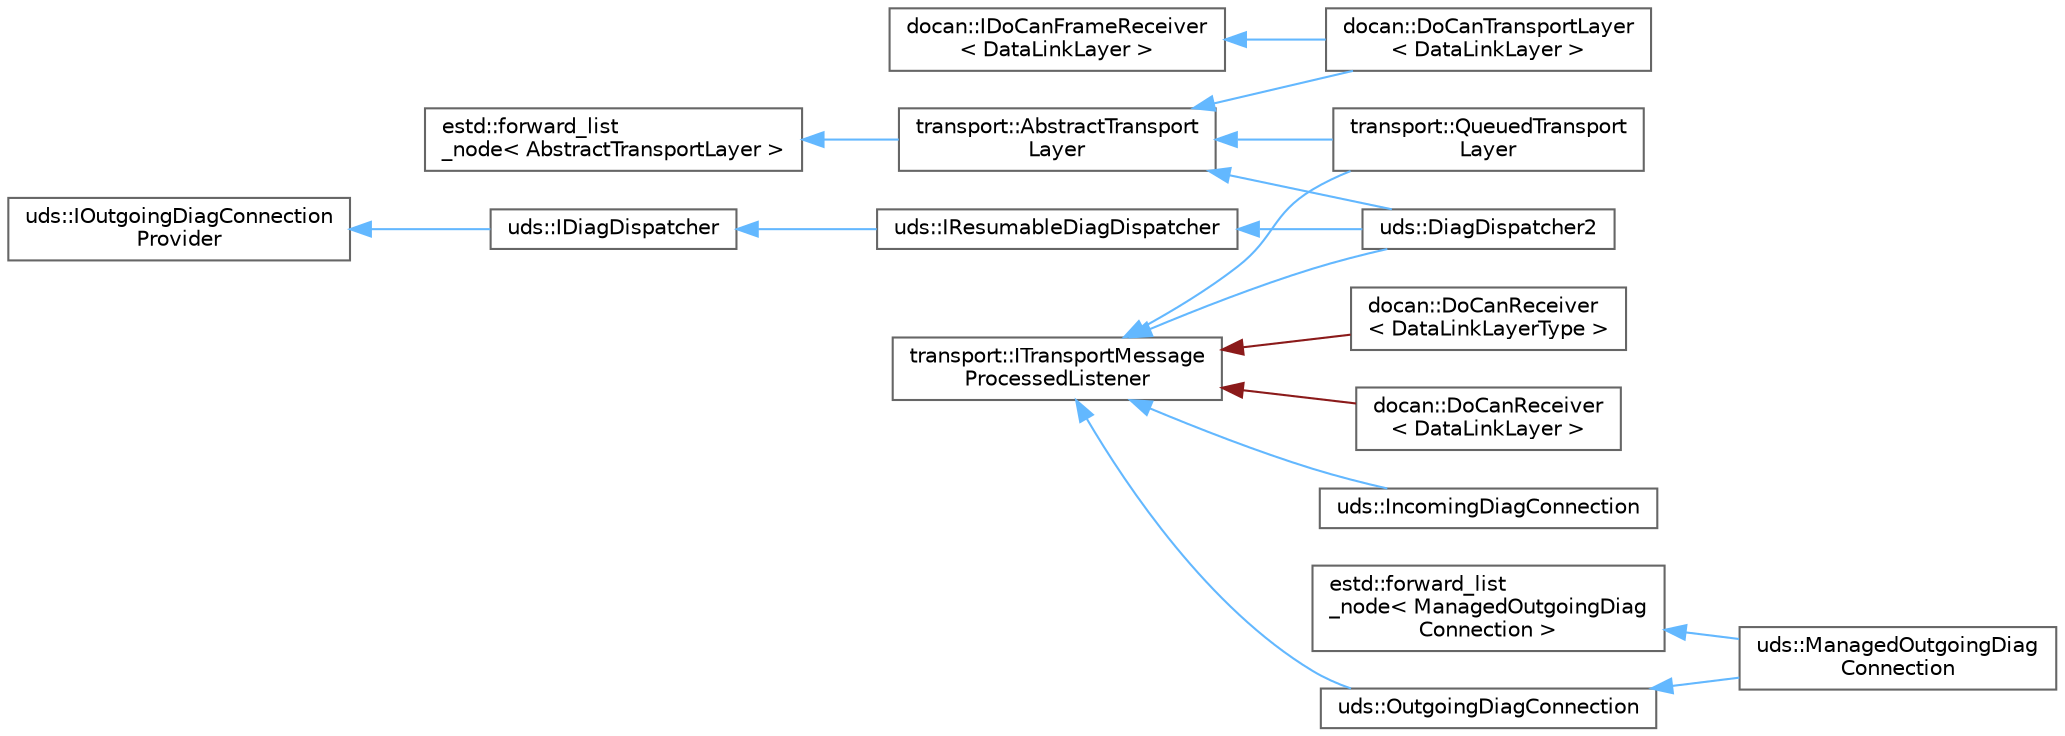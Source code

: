 digraph "Graphical Class Hierarchy"
{
 // LATEX_PDF_SIZE
  bgcolor="transparent";
  edge [fontname=Helvetica,fontsize=10,labelfontname=Helvetica,labelfontsize=10];
  node [fontname=Helvetica,fontsize=10,shape=box,height=0.2,width=0.4];
  rankdir="LR";
  Node0 [id="Node000000",label="estd::forward_list\l_node\< AbstractTransportLayer \>",height=0.2,width=0.4,color="grey40", fillcolor="white", style="filled",URL="$d7/d3f/classestd_1_1forward__list__node.html",tooltip=" "];
  Node0 -> Node1 [id="edge44_Node000000_Node000001",dir="back",color="steelblue1",style="solid",tooltip=" "];
  Node1 [id="Node000001",label="transport::AbstractTransport\lLayer",height=0.2,width=0.4,color="grey40", fillcolor="white", style="filled",URL="$dc/d15/classtransport_1_1AbstractTransportLayer.html",tooltip=" "];
  Node1 -> Node2 [id="edge45_Node000001_Node000002",dir="back",color="steelblue1",style="solid",tooltip=" "];
  Node2 [id="Node000002",label="docan::DoCanTransportLayer\l\< DataLinkLayer \>",height=0.2,width=0.4,color="grey40", fillcolor="white", style="filled",URL="$d5/d7d/classdocan_1_1DoCanTransportLayer.html",tooltip=" "];
  Node1 -> Node4 [id="edge46_Node000001_Node000004",dir="back",color="steelblue1",style="solid",tooltip=" "];
  Node4 [id="Node000004",label="transport::QueuedTransport\lLayer",height=0.2,width=0.4,color="grey40", fillcolor="white", style="filled",URL="$d0/dc5/classtransport_1_1QueuedTransportLayer.html",tooltip=" "];
  Node1 -> Node8 [id="edge47_Node000001_Node000008",dir="back",color="steelblue1",style="solid",tooltip=" "];
  Node8 [id="Node000008",label="uds::DiagDispatcher2",height=0.2,width=0.4,color="grey40", fillcolor="white", style="filled",URL="$d4/db8/classuds_1_1DiagDispatcher2.html",tooltip=" "];
  Node15 [id="Node000015",label="estd::forward_list\l_node\< ManagedOutgoingDiag\lConnection \>",height=0.2,width=0.4,color="grey40", fillcolor="white", style="filled",URL="$d7/d3f/classestd_1_1forward__list__node.html",tooltip=" "];
  Node15 -> Node14 [id="edge48_Node000015_Node000014",dir="back",color="steelblue1",style="solid",tooltip=" "];
  Node14 [id="Node000014",label="uds::ManagedOutgoingDiag\lConnection",height=0.2,width=0.4,color="grey40", fillcolor="white", style="filled",URL="$d2/d36/classuds_1_1ManagedOutgoingDiagConnection.html",tooltip=" "];
  Node3 [id="Node000003",label="docan::IDoCanFrameReceiver\l\< DataLinkLayer \>",height=0.2,width=0.4,color="grey40", fillcolor="white", style="filled",URL="$d8/dad/classdocan_1_1IDoCanFrameReceiver.html",tooltip=" "];
  Node3 -> Node2 [id="edge49_Node000003_Node000002",dir="back",color="steelblue1",style="solid",tooltip=" "];
  Node11 [id="Node000011",label="uds::IOutgoingDiagConnection\lProvider",height=0.2,width=0.4,color="grey40", fillcolor="white", style="filled",URL="$d6/d7d/classuds_1_1IOutgoingDiagConnectionProvider.html",tooltip=" "];
  Node11 -> Node10 [id="edge50_Node000011_Node000010",dir="back",color="steelblue1",style="solid",tooltip=" "];
  Node10 [id="Node000010",label="uds::IDiagDispatcher",height=0.2,width=0.4,color="grey40", fillcolor="white", style="filled",URL="$db/dfe/classuds_1_1IDiagDispatcher.html",tooltip=" "];
  Node10 -> Node9 [id="edge51_Node000010_Node000009",dir="back",color="steelblue1",style="solid",tooltip=" "];
  Node9 [id="Node000009",label="uds::IResumableDiagDispatcher",height=0.2,width=0.4,color="grey40", fillcolor="white", style="filled",URL="$d9/d0f/classuds_1_1IResumableDiagDispatcher.html",tooltip=" "];
  Node9 -> Node8 [id="edge52_Node000009_Node000008",dir="back",color="steelblue1",style="solid",tooltip=" "];
  Node5 [id="Node000005",label="transport::ITransportMessage\lProcessedListener",height=0.2,width=0.4,color="grey40", fillcolor="white", style="filled",URL="$d2/dc5/classtransport_1_1ITransportMessageProcessedListener.html",tooltip=" "];
  Node5 -> Node6 [id="edge53_Node000005_Node000006",dir="back",color="firebrick4",style="solid",tooltip=" "];
  Node6 [id="Node000006",label="docan::DoCanReceiver\l\< DataLinkLayerType \>",height=0.2,width=0.4,color="grey40", fillcolor="white", style="filled",URL="$dd/d1e/classdocan_1_1DoCanReceiver.html",tooltip=" "];
  Node5 -> Node7 [id="edge54_Node000005_Node000007",dir="back",color="firebrick4",style="solid",tooltip=" "];
  Node7 [id="Node000007",label="docan::DoCanReceiver\l\< DataLinkLayer \>",height=0.2,width=0.4,color="grey40", fillcolor="white", style="filled",URL="$dd/d1e/classdocan_1_1DoCanReceiver.html",tooltip=" "];
  Node5 -> Node4 [id="edge55_Node000005_Node000004",dir="back",color="steelblue1",style="solid",tooltip=" "];
  Node5 -> Node8 [id="edge56_Node000005_Node000008",dir="back",color="steelblue1",style="solid",tooltip=" "];
  Node5 -> Node12 [id="edge57_Node000005_Node000012",dir="back",color="steelblue1",style="solid",tooltip=" "];
  Node12 [id="Node000012",label="uds::IncomingDiagConnection",height=0.2,width=0.4,color="grey40", fillcolor="white", style="filled",URL="$db/dc2/classuds_1_1IncomingDiagConnection.html",tooltip=" "];
  Node5 -> Node13 [id="edge58_Node000005_Node000013",dir="back",color="steelblue1",style="solid",tooltip=" "];
  Node13 [id="Node000013",label="uds::OutgoingDiagConnection",height=0.2,width=0.4,color="grey40", fillcolor="white", style="filled",URL="$d4/d78/classuds_1_1OutgoingDiagConnection.html",tooltip=" "];
  Node13 -> Node14 [id="edge59_Node000013_Node000014",dir="back",color="steelblue1",style="solid",tooltip=" "];
}
